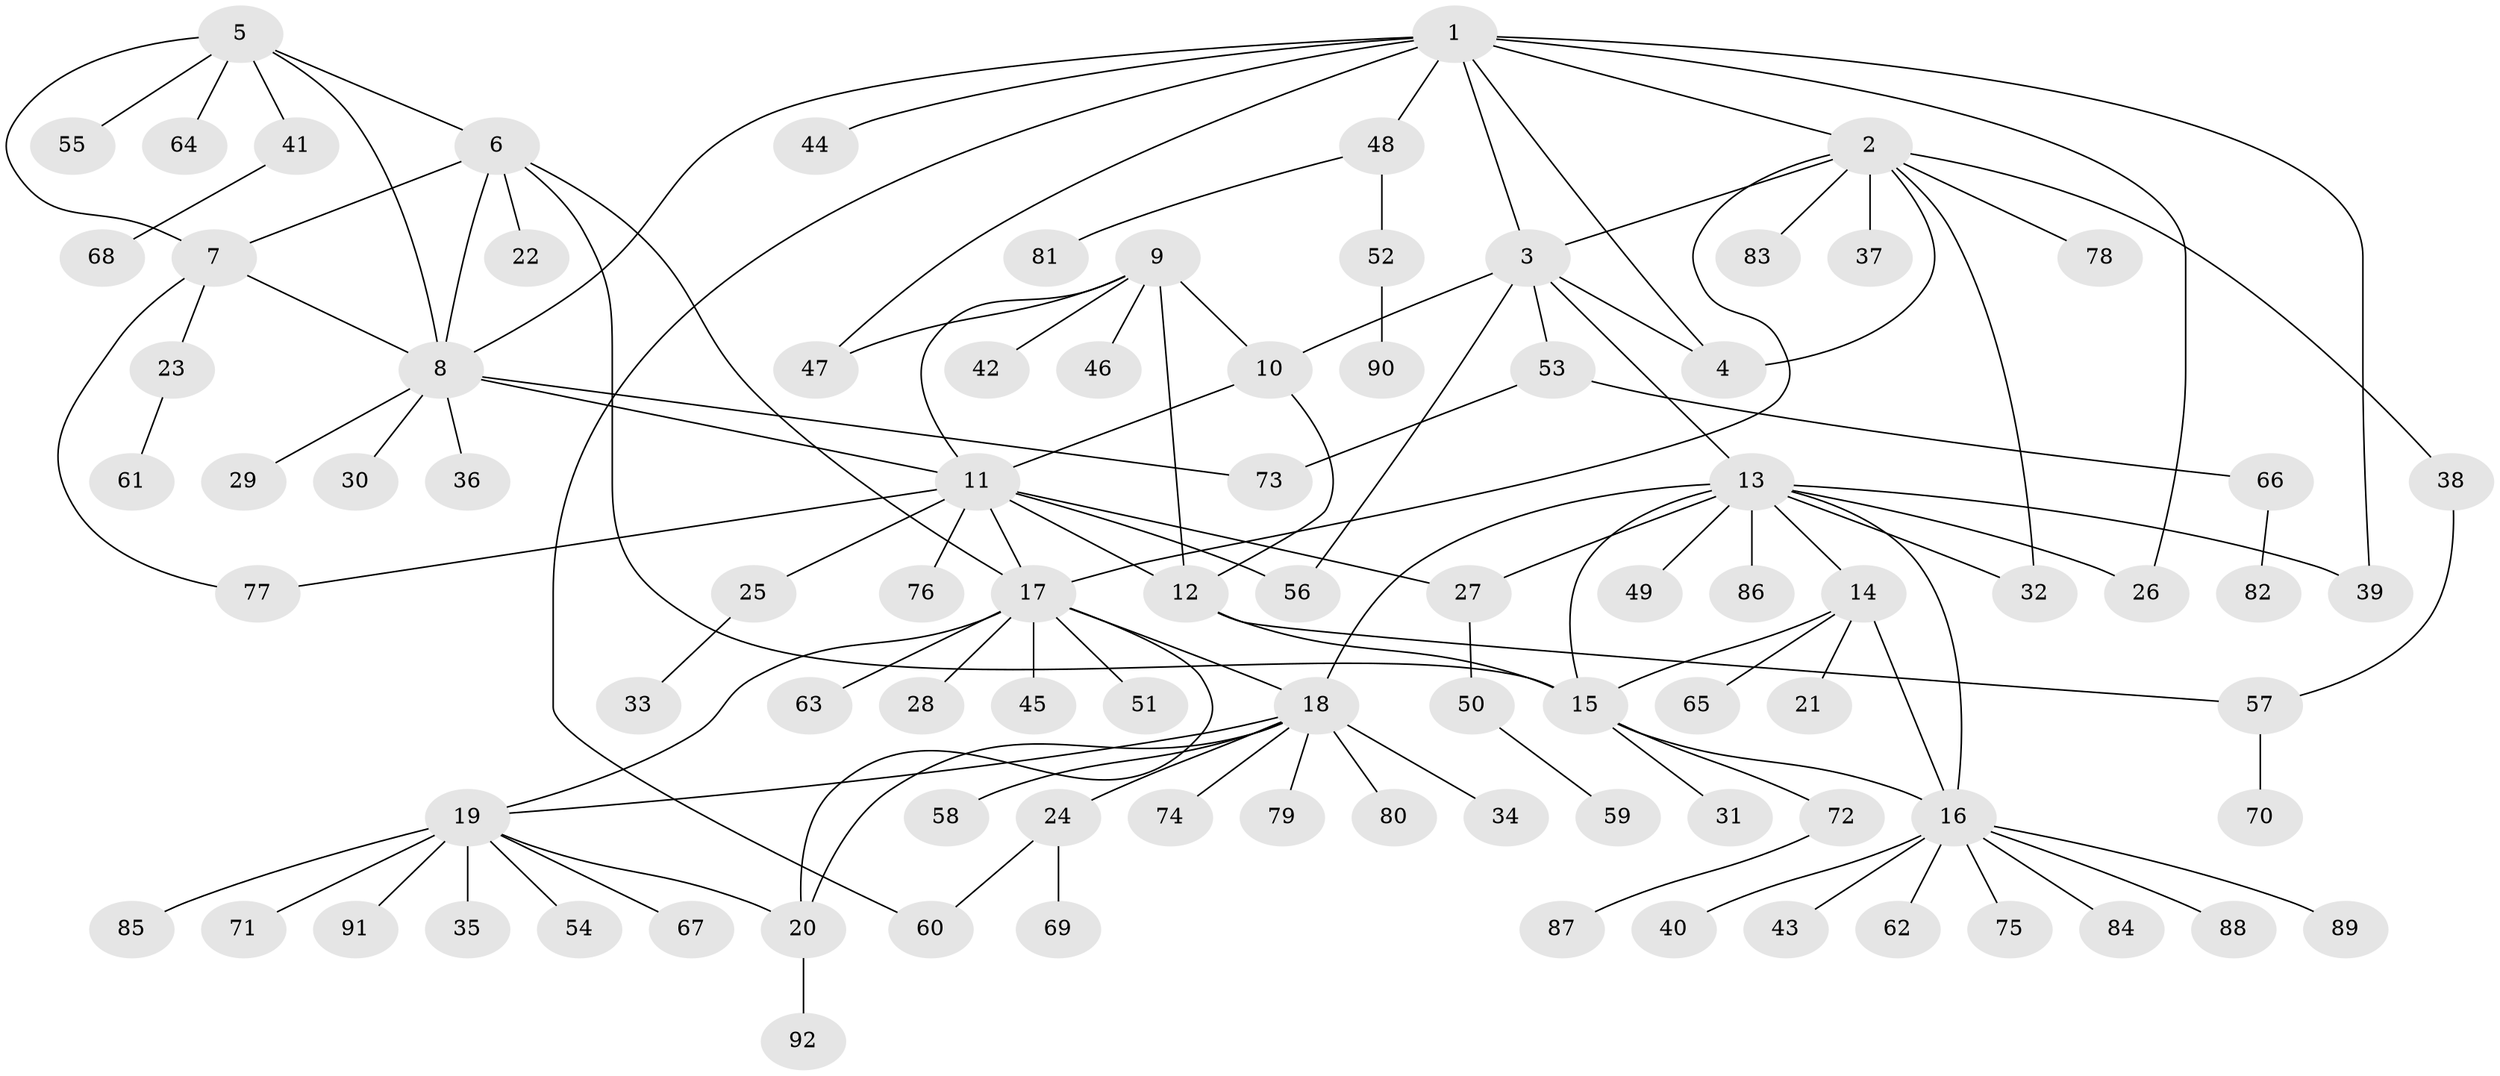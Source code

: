 // coarse degree distribution, {13: 0.013513513513513514, 8: 0.04054054054054054, 2: 0.13513513513513514, 6: 0.013513513513513514, 5: 0.04054054054054054, 9: 0.013513513513513514, 4: 0.02702702702702703, 10: 0.013513513513513514, 14: 0.013513513513513514, 15: 0.013513513513513514, 3: 0.05405405405405406, 1: 0.6216216216216216}
// Generated by graph-tools (version 1.1) at 2025/24/03/03/25 07:24:14]
// undirected, 92 vertices, 122 edges
graph export_dot {
graph [start="1"]
  node [color=gray90,style=filled];
  1;
  2;
  3;
  4;
  5;
  6;
  7;
  8;
  9;
  10;
  11;
  12;
  13;
  14;
  15;
  16;
  17;
  18;
  19;
  20;
  21;
  22;
  23;
  24;
  25;
  26;
  27;
  28;
  29;
  30;
  31;
  32;
  33;
  34;
  35;
  36;
  37;
  38;
  39;
  40;
  41;
  42;
  43;
  44;
  45;
  46;
  47;
  48;
  49;
  50;
  51;
  52;
  53;
  54;
  55;
  56;
  57;
  58;
  59;
  60;
  61;
  62;
  63;
  64;
  65;
  66;
  67;
  68;
  69;
  70;
  71;
  72;
  73;
  74;
  75;
  76;
  77;
  78;
  79;
  80;
  81;
  82;
  83;
  84;
  85;
  86;
  87;
  88;
  89;
  90;
  91;
  92;
  1 -- 2;
  1 -- 3;
  1 -- 4;
  1 -- 8;
  1 -- 26;
  1 -- 39;
  1 -- 44;
  1 -- 47;
  1 -- 48;
  1 -- 60;
  2 -- 3;
  2 -- 4;
  2 -- 17;
  2 -- 32;
  2 -- 37;
  2 -- 38;
  2 -- 78;
  2 -- 83;
  3 -- 4;
  3 -- 10;
  3 -- 13;
  3 -- 53;
  3 -- 56;
  5 -- 6;
  5 -- 7;
  5 -- 8;
  5 -- 41;
  5 -- 55;
  5 -- 64;
  6 -- 7;
  6 -- 8;
  6 -- 15;
  6 -- 17;
  6 -- 22;
  7 -- 8;
  7 -- 23;
  7 -- 77;
  8 -- 11;
  8 -- 29;
  8 -- 30;
  8 -- 36;
  8 -- 73;
  9 -- 10;
  9 -- 11;
  9 -- 12;
  9 -- 42;
  9 -- 46;
  9 -- 47;
  10 -- 11;
  10 -- 12;
  11 -- 12;
  11 -- 17;
  11 -- 25;
  11 -- 27;
  11 -- 56;
  11 -- 76;
  11 -- 77;
  12 -- 15;
  12 -- 57;
  13 -- 14;
  13 -- 15;
  13 -- 16;
  13 -- 18;
  13 -- 26;
  13 -- 27;
  13 -- 32;
  13 -- 39;
  13 -- 49;
  13 -- 86;
  14 -- 15;
  14 -- 16;
  14 -- 21;
  14 -- 65;
  15 -- 16;
  15 -- 31;
  15 -- 72;
  16 -- 40;
  16 -- 43;
  16 -- 62;
  16 -- 75;
  16 -- 84;
  16 -- 88;
  16 -- 89;
  17 -- 18;
  17 -- 19;
  17 -- 20;
  17 -- 28;
  17 -- 45;
  17 -- 51;
  17 -- 63;
  18 -- 19;
  18 -- 20;
  18 -- 24;
  18 -- 34;
  18 -- 58;
  18 -- 74;
  18 -- 79;
  18 -- 80;
  19 -- 20;
  19 -- 35;
  19 -- 54;
  19 -- 67;
  19 -- 71;
  19 -- 85;
  19 -- 91;
  20 -- 92;
  23 -- 61;
  24 -- 60;
  24 -- 69;
  25 -- 33;
  27 -- 50;
  38 -- 57;
  41 -- 68;
  48 -- 52;
  48 -- 81;
  50 -- 59;
  52 -- 90;
  53 -- 66;
  53 -- 73;
  57 -- 70;
  66 -- 82;
  72 -- 87;
}
